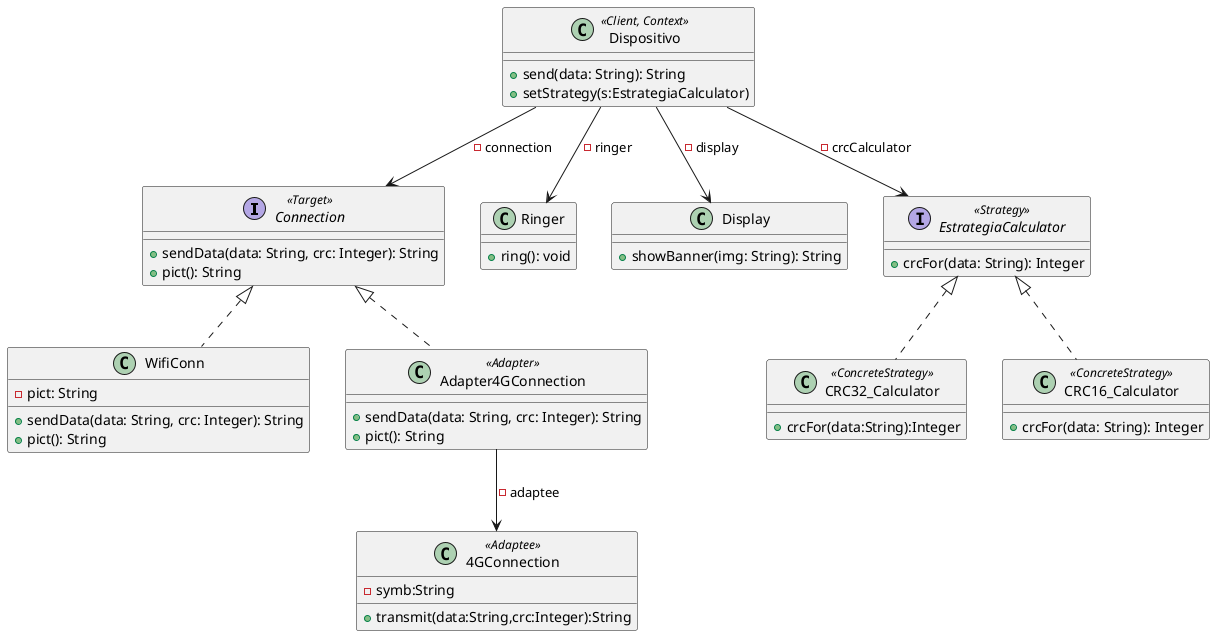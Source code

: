 @startuml

interface Connection <<Target>>{
    +sendData(data: String, crc: Integer): String
    +pict(): String
}

class WifiConn {
    -pict: String
    +sendData(data: String, crc: Integer): String
    +pict(): String
}



class Dispositivo <<Client, Context>>{
    +send(data: String): String
    +setStrategy(s:EstrategiaCalculator)
}

class Ringer {
    +ring(): void
}

class Display {
    +showBanner(img: String): String
}

Connection <|.. WifiConn
Dispositivo --> Connection : -connection

Dispositivo --> Ringer : -ringer
Dispositivo --> Display : -display

class 4GConnection <<Adaptee>>{
-symb:String
+transmit(data:String,crc:Integer):String
}

class Adapter4GConnection <<Adapter>> implements Connection{
    +sendData(data: String, crc: Integer): String
    +pict(): String
}
Adapter4GConnection --> 4GConnection : -adaptee

interface EstrategiaCalculator <<Strategy>>{
+crcFor(data: String): Integer
}
class CRC32_Calculator  <<ConcreteStrategy>> implements EstrategiaCalculator{
+crcFor(data:String):Integer
}
class CRC16_Calculator <<ConcreteStrategy>> implements EstrategiaCalculator{
    +crcFor(data: String): Integer
}
Dispositivo --> EstrategiaCalculator : -crcCalculator

@enduml
// Dispositivo es cliente y contexto a la vez, es lo mismo?

